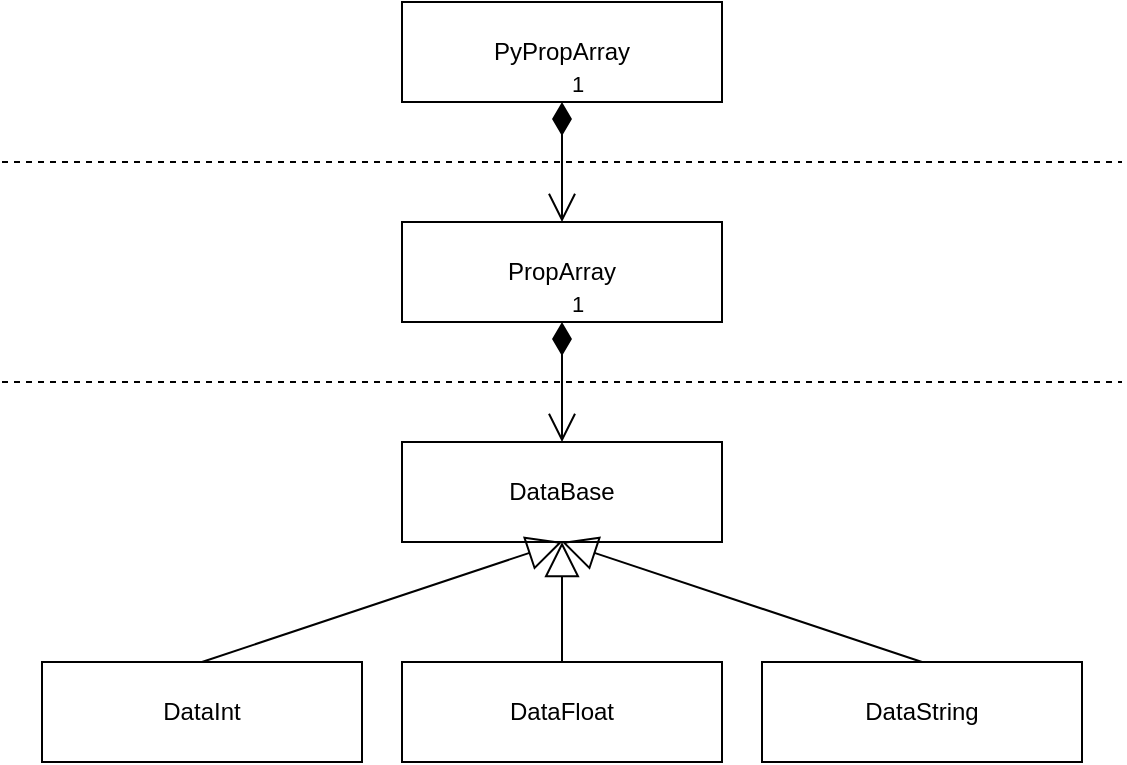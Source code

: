 <mxfile version="15.9.1" type="github">
  <diagram id="-0yvz2wZcKQlab4mpVC8" name="Page-1">
    <mxGraphModel dx="1038" dy="583" grid="1" gridSize="10" guides="1" tooltips="1" connect="1" arrows="1" fold="1" page="1" pageScale="1" pageWidth="827" pageHeight="1169" math="0" shadow="0">
      <root>
        <mxCell id="0" />
        <mxCell id="1" parent="0" />
        <mxCell id="08z4JlakA0HJAYrv_tio-1" value="PyPropArray" style="rounded=0;whiteSpace=wrap;html=1;" vertex="1" parent="1">
          <mxGeometry x="240" y="120" width="160" height="50" as="geometry" />
        </mxCell>
        <mxCell id="08z4JlakA0HJAYrv_tio-2" value="DataBase" style="rounded=0;whiteSpace=wrap;html=1;" vertex="1" parent="1">
          <mxGeometry x="240" y="340" width="160" height="50" as="geometry" />
        </mxCell>
        <mxCell id="08z4JlakA0HJAYrv_tio-3" value="PropArray" style="rounded=0;whiteSpace=wrap;html=1;" vertex="1" parent="1">
          <mxGeometry x="240" y="230" width="160" height="50" as="geometry" />
        </mxCell>
        <mxCell id="08z4JlakA0HJAYrv_tio-4" value="1" style="endArrow=open;html=1;endSize=12;startArrow=diamondThin;startSize=14;startFill=1;edgeStyle=orthogonalEdgeStyle;align=left;verticalAlign=bottom;rounded=0;exitX=0.5;exitY=1;exitDx=0;exitDy=0;" edge="1" parent="1" source="08z4JlakA0HJAYrv_tio-1">
          <mxGeometry x="-1" y="3" relative="1" as="geometry">
            <mxPoint x="330" y="300" as="sourcePoint" />
            <mxPoint x="320" y="230" as="targetPoint" />
          </mxGeometry>
        </mxCell>
        <mxCell id="08z4JlakA0HJAYrv_tio-5" value="1" style="endArrow=open;html=1;endSize=12;startArrow=diamondThin;startSize=14;startFill=1;edgeStyle=orthogonalEdgeStyle;align=left;verticalAlign=bottom;rounded=0;exitX=0.5;exitY=1;exitDx=0;exitDy=0;entryX=0.5;entryY=0;entryDx=0;entryDy=0;" edge="1" parent="1" source="08z4JlakA0HJAYrv_tio-3" target="08z4JlakA0HJAYrv_tio-2">
          <mxGeometry x="-1" y="3" relative="1" as="geometry">
            <mxPoint x="330" y="180" as="sourcePoint" />
            <mxPoint x="330" y="240" as="targetPoint" />
          </mxGeometry>
        </mxCell>
        <mxCell id="08z4JlakA0HJAYrv_tio-9" value="DataInt" style="rounded=0;whiteSpace=wrap;html=1;" vertex="1" parent="1">
          <mxGeometry x="60" y="450" width="160" height="50" as="geometry" />
        </mxCell>
        <mxCell id="08z4JlakA0HJAYrv_tio-17" value="" style="edgeStyle=orthogonalEdgeStyle;rounded=0;orthogonalLoop=1;jettySize=auto;html=1;endArrow=block;endFill=0;endSize=15;" edge="1" parent="1" source="08z4JlakA0HJAYrv_tio-10" target="08z4JlakA0HJAYrv_tio-2">
          <mxGeometry relative="1" as="geometry" />
        </mxCell>
        <mxCell id="08z4JlakA0HJAYrv_tio-10" value="DataFloat" style="rounded=0;whiteSpace=wrap;html=1;" vertex="1" parent="1">
          <mxGeometry x="240" y="450" width="160" height="50" as="geometry" />
        </mxCell>
        <mxCell id="08z4JlakA0HJAYrv_tio-11" value="DataString" style="rounded=0;whiteSpace=wrap;html=1;" vertex="1" parent="1">
          <mxGeometry x="420" y="450" width="160" height="50" as="geometry" />
        </mxCell>
        <mxCell id="08z4JlakA0HJAYrv_tio-13" value="" style="endArrow=block;html=1;rounded=0;exitX=0.5;exitY=0;exitDx=0;exitDy=0;entryX=0.5;entryY=1;entryDx=0;entryDy=0;endFill=0;endSize=15;" edge="1" parent="1" source="08z4JlakA0HJAYrv_tio-9" target="08z4JlakA0HJAYrv_tio-2">
          <mxGeometry width="50" height="50" relative="1" as="geometry">
            <mxPoint x="390" y="330" as="sourcePoint" />
            <mxPoint x="440" y="280" as="targetPoint" />
          </mxGeometry>
        </mxCell>
        <mxCell id="08z4JlakA0HJAYrv_tio-19" value="" style="endArrow=block;html=1;rounded=0;exitX=0.5;exitY=0;exitDx=0;exitDy=0;entryX=0.5;entryY=1;entryDx=0;entryDy=0;endFill=0;endSize=15;" edge="1" parent="1" target="08z4JlakA0HJAYrv_tio-2">
          <mxGeometry width="50" height="50" relative="1" as="geometry">
            <mxPoint x="500" y="450" as="sourcePoint" />
            <mxPoint x="680" y="390" as="targetPoint" />
          </mxGeometry>
        </mxCell>
        <mxCell id="08z4JlakA0HJAYrv_tio-20" value="" style="endArrow=none;dashed=1;html=1;rounded=0;endSize=15;" edge="1" parent="1">
          <mxGeometry width="50" height="50" relative="1" as="geometry">
            <mxPoint x="40" y="200" as="sourcePoint" />
            <mxPoint x="600" y="200" as="targetPoint" />
          </mxGeometry>
        </mxCell>
        <mxCell id="08z4JlakA0HJAYrv_tio-21" value="" style="endArrow=none;dashed=1;html=1;rounded=0;endSize=15;" edge="1" parent="1">
          <mxGeometry width="50" height="50" relative="1" as="geometry">
            <mxPoint x="40" y="310" as="sourcePoint" />
            <mxPoint x="600" y="310" as="targetPoint" />
          </mxGeometry>
        </mxCell>
      </root>
    </mxGraphModel>
  </diagram>
</mxfile>
